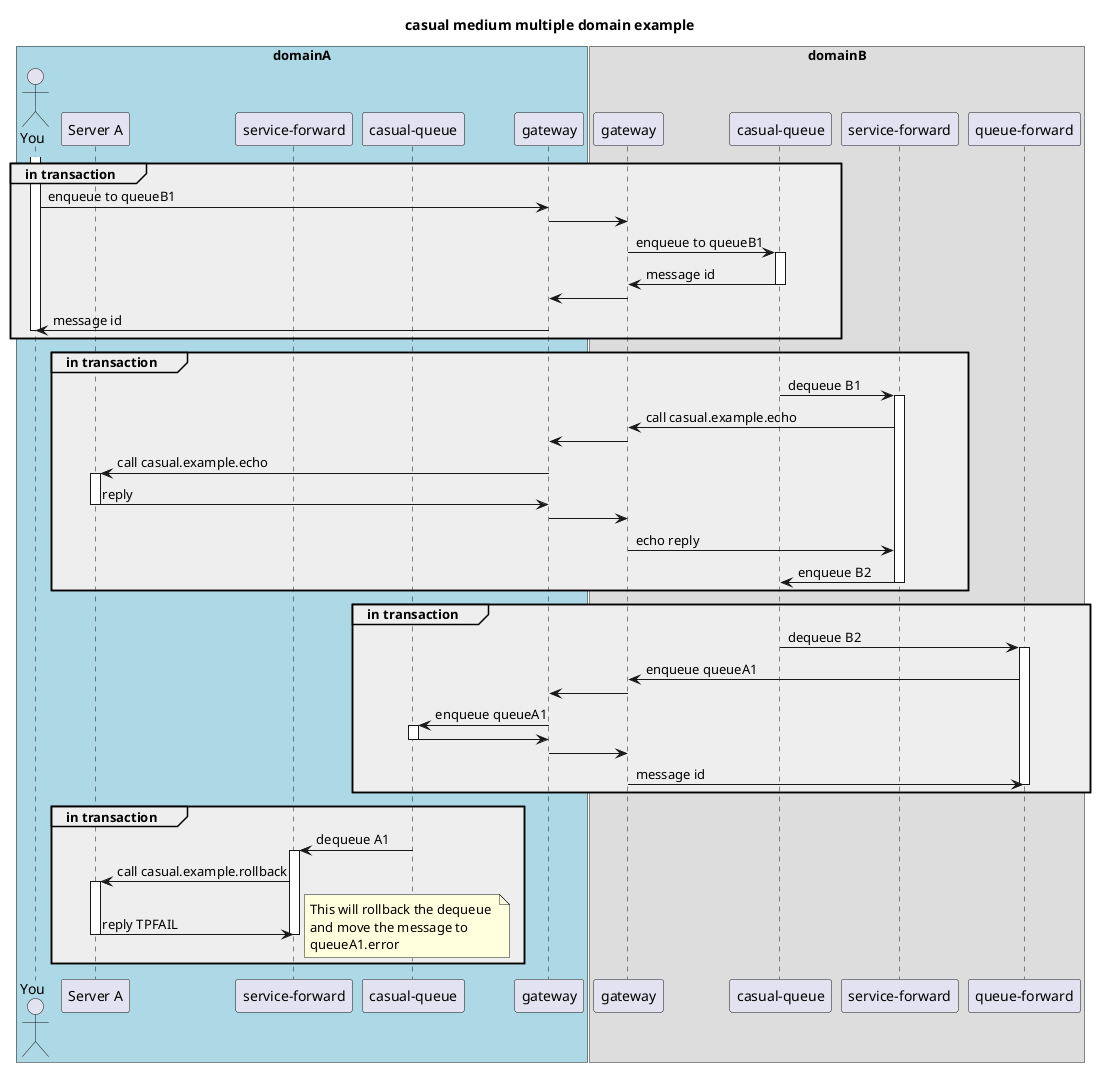 @startuml

title casual medium multiple domain example

box "domainA" #LightBlue
   actor "You" as AA
   participant "Server A" as SA
   participant "service-forward" as SFA
   participant "casual-queue" as QA
   participant "gateway" as GA
end box

box "domainB"
   participant "gateway" as GB 
   participant "casual-queue" as QB
   participant "service-forward" as SFB
   participant "queue-forward" as QFB
end box

activate AA

group #eeeeee in transaction 
AA -> GA: enqueue to queueB1
GA -> GB:
GB -> QB: enqueue to queueB1
activate QB
QB -> GB: message id
deactivate QB
GB -> GA:
GA -> AA: message id
deactivate AA
end

group #eeeeee in transaction
QB -> SFB: dequeue B1
activate SFB
SFB -> GB: call casual.example.echo 
GB -> GA:
GA -> SA: call casual.example.echo 
activate SA
SA -> GA: reply 
deactivate SA
GA -> GB
GB -> SFB: echo reply
SFB -> QB: enqueue B2
deactivate SFB
end

group #eeeeee in transaction
QB -> QFB: dequeue B2
activate QFB
QFB -> GB: enqueue queueA1
GB -> GA
GA -> QA: enqueue queueA1
activate QA
QA -> GA
deactivate QA
GA -> GB
GB -> QFB: message id

deactivate QFB
end

group #eeeeee in transaction

QA -> SFA: dequeue A1
activate SFA
SFA -> SA: call casual.example.rollback
activate SA
SA -> SFA: reply TPFAIL
note right 
   This will rollback the dequeue 
   and move the message to 
   queueA1.error
end note

deactivate SA

deactivate SFA

end



@enduml

